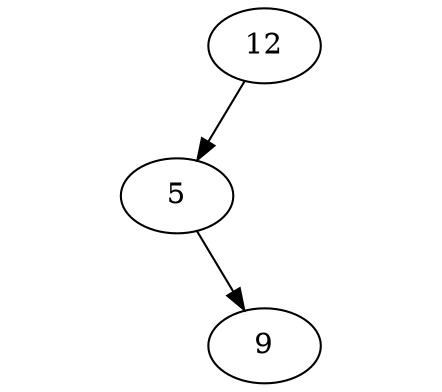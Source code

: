 digraph G {
	"12" -> "5"
	none1 [lable="",style=invis]
	"5" -> none1 [style=invis]
	"5" -> "9"
	none3 [lable="",style=invis]
	"12" -> none3 [style=invis]

}